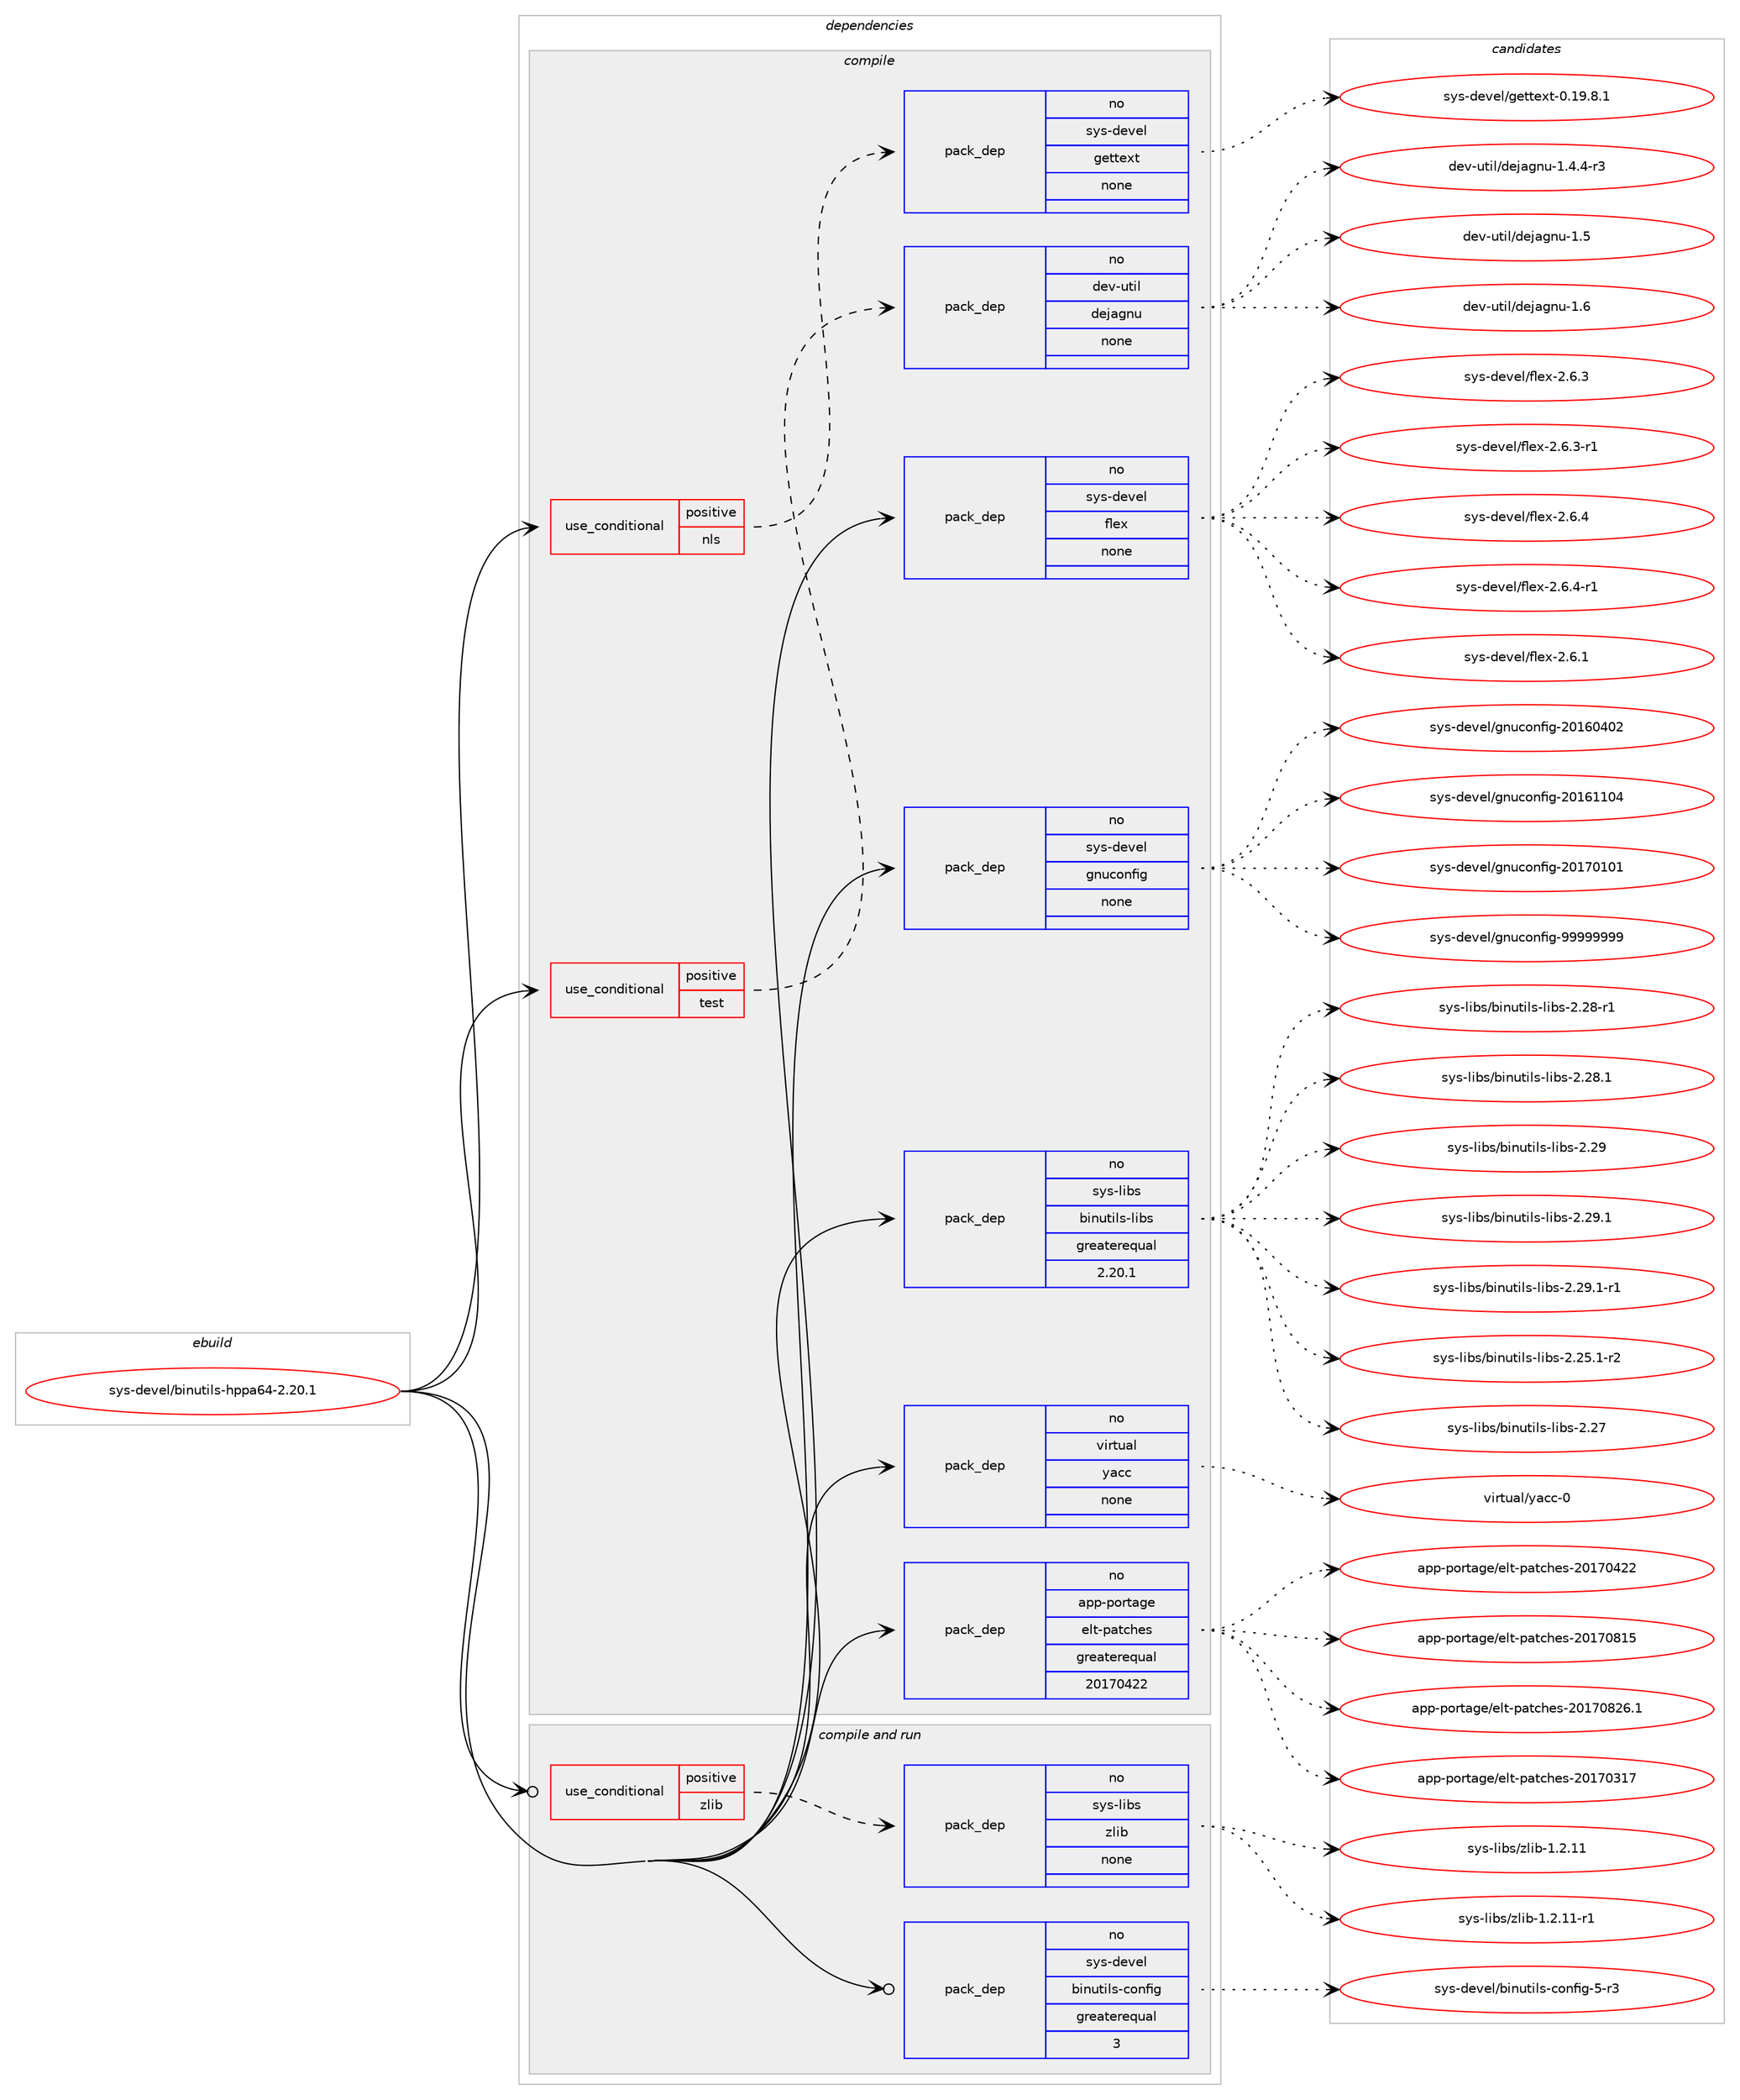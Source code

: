 digraph prolog {

# *************
# Graph options
# *************

newrank=true;
concentrate=true;
compound=true;
graph [rankdir=LR,fontname=Helvetica,fontsize=10,ranksep=1.5];#, ranksep=2.5, nodesep=0.2];
edge  [arrowhead=vee];
node  [fontname=Helvetica,fontsize=10];

# **********
# The ebuild
# **********

subgraph cluster_leftcol {
color=gray;
rank=same;
label=<<i>ebuild</i>>;
id [label="sys-devel/binutils-hppa64-2.20.1", color=red, width=4, href="../sys-devel/binutils-hppa64-2.20.1.svg"];
}

# ****************
# The dependencies
# ****************

subgraph cluster_midcol {
color=gray;
label=<<i>dependencies</i>>;
subgraph cluster_compile {
fillcolor="#eeeeee";
style=filled;
label=<<i>compile</i>>;
subgraph cond115836 {
dependency483266 [label=<<TABLE BORDER="0" CELLBORDER="1" CELLSPACING="0" CELLPADDING="4"><TR><TD ROWSPAN="3" CELLPADDING="10">use_conditional</TD></TR><TR><TD>positive</TD></TR><TR><TD>nls</TD></TR></TABLE>>, shape=none, color=red];
subgraph pack359001 {
dependency483267 [label=<<TABLE BORDER="0" CELLBORDER="1" CELLSPACING="0" CELLPADDING="4" WIDTH="220"><TR><TD ROWSPAN="6" CELLPADDING="30">pack_dep</TD></TR><TR><TD WIDTH="110">no</TD></TR><TR><TD>sys-devel</TD></TR><TR><TD>gettext</TD></TR><TR><TD>none</TD></TR><TR><TD></TD></TR></TABLE>>, shape=none, color=blue];
}
dependency483266:e -> dependency483267:w [weight=20,style="dashed",arrowhead="vee"];
}
id:e -> dependency483266:w [weight=20,style="solid",arrowhead="vee"];
subgraph cond115837 {
dependency483268 [label=<<TABLE BORDER="0" CELLBORDER="1" CELLSPACING="0" CELLPADDING="4"><TR><TD ROWSPAN="3" CELLPADDING="10">use_conditional</TD></TR><TR><TD>positive</TD></TR><TR><TD>test</TD></TR></TABLE>>, shape=none, color=red];
subgraph pack359002 {
dependency483269 [label=<<TABLE BORDER="0" CELLBORDER="1" CELLSPACING="0" CELLPADDING="4" WIDTH="220"><TR><TD ROWSPAN="6" CELLPADDING="30">pack_dep</TD></TR><TR><TD WIDTH="110">no</TD></TR><TR><TD>dev-util</TD></TR><TR><TD>dejagnu</TD></TR><TR><TD>none</TD></TR><TR><TD></TD></TR></TABLE>>, shape=none, color=blue];
}
dependency483268:e -> dependency483269:w [weight=20,style="dashed",arrowhead="vee"];
}
id:e -> dependency483268:w [weight=20,style="solid",arrowhead="vee"];
subgraph pack359003 {
dependency483270 [label=<<TABLE BORDER="0" CELLBORDER="1" CELLSPACING="0" CELLPADDING="4" WIDTH="220"><TR><TD ROWSPAN="6" CELLPADDING="30">pack_dep</TD></TR><TR><TD WIDTH="110">no</TD></TR><TR><TD>app-portage</TD></TR><TR><TD>elt-patches</TD></TR><TR><TD>greaterequal</TD></TR><TR><TD>20170422</TD></TR></TABLE>>, shape=none, color=blue];
}
id:e -> dependency483270:w [weight=20,style="solid",arrowhead="vee"];
subgraph pack359004 {
dependency483271 [label=<<TABLE BORDER="0" CELLBORDER="1" CELLSPACING="0" CELLPADDING="4" WIDTH="220"><TR><TD ROWSPAN="6" CELLPADDING="30">pack_dep</TD></TR><TR><TD WIDTH="110">no</TD></TR><TR><TD>sys-devel</TD></TR><TR><TD>flex</TD></TR><TR><TD>none</TD></TR><TR><TD></TD></TR></TABLE>>, shape=none, color=blue];
}
id:e -> dependency483271:w [weight=20,style="solid",arrowhead="vee"];
subgraph pack359005 {
dependency483272 [label=<<TABLE BORDER="0" CELLBORDER="1" CELLSPACING="0" CELLPADDING="4" WIDTH="220"><TR><TD ROWSPAN="6" CELLPADDING="30">pack_dep</TD></TR><TR><TD WIDTH="110">no</TD></TR><TR><TD>sys-devel</TD></TR><TR><TD>gnuconfig</TD></TR><TR><TD>none</TD></TR><TR><TD></TD></TR></TABLE>>, shape=none, color=blue];
}
id:e -> dependency483272:w [weight=20,style="solid",arrowhead="vee"];
subgraph pack359006 {
dependency483273 [label=<<TABLE BORDER="0" CELLBORDER="1" CELLSPACING="0" CELLPADDING="4" WIDTH="220"><TR><TD ROWSPAN="6" CELLPADDING="30">pack_dep</TD></TR><TR><TD WIDTH="110">no</TD></TR><TR><TD>sys-libs</TD></TR><TR><TD>binutils-libs</TD></TR><TR><TD>greaterequal</TD></TR><TR><TD>2.20.1</TD></TR></TABLE>>, shape=none, color=blue];
}
id:e -> dependency483273:w [weight=20,style="solid",arrowhead="vee"];
subgraph pack359007 {
dependency483274 [label=<<TABLE BORDER="0" CELLBORDER="1" CELLSPACING="0" CELLPADDING="4" WIDTH="220"><TR><TD ROWSPAN="6" CELLPADDING="30">pack_dep</TD></TR><TR><TD WIDTH="110">no</TD></TR><TR><TD>virtual</TD></TR><TR><TD>yacc</TD></TR><TR><TD>none</TD></TR><TR><TD></TD></TR></TABLE>>, shape=none, color=blue];
}
id:e -> dependency483274:w [weight=20,style="solid",arrowhead="vee"];
}
subgraph cluster_compileandrun {
fillcolor="#eeeeee";
style=filled;
label=<<i>compile and run</i>>;
subgraph cond115838 {
dependency483275 [label=<<TABLE BORDER="0" CELLBORDER="1" CELLSPACING="0" CELLPADDING="4"><TR><TD ROWSPAN="3" CELLPADDING="10">use_conditional</TD></TR><TR><TD>positive</TD></TR><TR><TD>zlib</TD></TR></TABLE>>, shape=none, color=red];
subgraph pack359008 {
dependency483276 [label=<<TABLE BORDER="0" CELLBORDER="1" CELLSPACING="0" CELLPADDING="4" WIDTH="220"><TR><TD ROWSPAN="6" CELLPADDING="30">pack_dep</TD></TR><TR><TD WIDTH="110">no</TD></TR><TR><TD>sys-libs</TD></TR><TR><TD>zlib</TD></TR><TR><TD>none</TD></TR><TR><TD></TD></TR></TABLE>>, shape=none, color=blue];
}
dependency483275:e -> dependency483276:w [weight=20,style="dashed",arrowhead="vee"];
}
id:e -> dependency483275:w [weight=20,style="solid",arrowhead="odotvee"];
subgraph pack359009 {
dependency483277 [label=<<TABLE BORDER="0" CELLBORDER="1" CELLSPACING="0" CELLPADDING="4" WIDTH="220"><TR><TD ROWSPAN="6" CELLPADDING="30">pack_dep</TD></TR><TR><TD WIDTH="110">no</TD></TR><TR><TD>sys-devel</TD></TR><TR><TD>binutils-config</TD></TR><TR><TD>greaterequal</TD></TR><TR><TD>3</TD></TR></TABLE>>, shape=none, color=blue];
}
id:e -> dependency483277:w [weight=20,style="solid",arrowhead="odotvee"];
}
subgraph cluster_run {
fillcolor="#eeeeee";
style=filled;
label=<<i>run</i>>;
}
}

# **************
# The candidates
# **************

subgraph cluster_choices {
rank=same;
color=gray;
label=<<i>candidates</i>>;

subgraph choice359001 {
color=black;
nodesep=1;
choice1151211154510010111810110847103101116116101120116454846495746564649 [label="sys-devel/gettext-0.19.8.1", color=red, width=4,href="../sys-devel/gettext-0.19.8.1.svg"];
dependency483267:e -> choice1151211154510010111810110847103101116116101120116454846495746564649:w [style=dotted,weight="100"];
}
subgraph choice359002 {
color=black;
nodesep=1;
choice1001011184511711610510847100101106971031101174549465246524511451 [label="dev-util/dejagnu-1.4.4-r3", color=red, width=4,href="../dev-util/dejagnu-1.4.4-r3.svg"];
choice10010111845117116105108471001011069710311011745494653 [label="dev-util/dejagnu-1.5", color=red, width=4,href="../dev-util/dejagnu-1.5.svg"];
choice10010111845117116105108471001011069710311011745494654 [label="dev-util/dejagnu-1.6", color=red, width=4,href="../dev-util/dejagnu-1.6.svg"];
dependency483269:e -> choice1001011184511711610510847100101106971031101174549465246524511451:w [style=dotted,weight="100"];
dependency483269:e -> choice10010111845117116105108471001011069710311011745494653:w [style=dotted,weight="100"];
dependency483269:e -> choice10010111845117116105108471001011069710311011745494654:w [style=dotted,weight="100"];
}
subgraph choice359003 {
color=black;
nodesep=1;
choice97112112451121111141169710310147101108116451129711699104101115455048495548514955 [label="app-portage/elt-patches-20170317", color=red, width=4,href="../app-portage/elt-patches-20170317.svg"];
choice97112112451121111141169710310147101108116451129711699104101115455048495548525050 [label="app-portage/elt-patches-20170422", color=red, width=4,href="../app-portage/elt-patches-20170422.svg"];
choice97112112451121111141169710310147101108116451129711699104101115455048495548564953 [label="app-portage/elt-patches-20170815", color=red, width=4,href="../app-portage/elt-patches-20170815.svg"];
choice971121124511211111411697103101471011081164511297116991041011154550484955485650544649 [label="app-portage/elt-patches-20170826.1", color=red, width=4,href="../app-portage/elt-patches-20170826.1.svg"];
dependency483270:e -> choice97112112451121111141169710310147101108116451129711699104101115455048495548514955:w [style=dotted,weight="100"];
dependency483270:e -> choice97112112451121111141169710310147101108116451129711699104101115455048495548525050:w [style=dotted,weight="100"];
dependency483270:e -> choice97112112451121111141169710310147101108116451129711699104101115455048495548564953:w [style=dotted,weight="100"];
dependency483270:e -> choice971121124511211111411697103101471011081164511297116991041011154550484955485650544649:w [style=dotted,weight="100"];
}
subgraph choice359004 {
color=black;
nodesep=1;
choice1151211154510010111810110847102108101120455046544649 [label="sys-devel/flex-2.6.1", color=red, width=4,href="../sys-devel/flex-2.6.1.svg"];
choice1151211154510010111810110847102108101120455046544651 [label="sys-devel/flex-2.6.3", color=red, width=4,href="../sys-devel/flex-2.6.3.svg"];
choice11512111545100101118101108471021081011204550465446514511449 [label="sys-devel/flex-2.6.3-r1", color=red, width=4,href="../sys-devel/flex-2.6.3-r1.svg"];
choice1151211154510010111810110847102108101120455046544652 [label="sys-devel/flex-2.6.4", color=red, width=4,href="../sys-devel/flex-2.6.4.svg"];
choice11512111545100101118101108471021081011204550465446524511449 [label="sys-devel/flex-2.6.4-r1", color=red, width=4,href="../sys-devel/flex-2.6.4-r1.svg"];
dependency483271:e -> choice1151211154510010111810110847102108101120455046544649:w [style=dotted,weight="100"];
dependency483271:e -> choice1151211154510010111810110847102108101120455046544651:w [style=dotted,weight="100"];
dependency483271:e -> choice11512111545100101118101108471021081011204550465446514511449:w [style=dotted,weight="100"];
dependency483271:e -> choice1151211154510010111810110847102108101120455046544652:w [style=dotted,weight="100"];
dependency483271:e -> choice11512111545100101118101108471021081011204550465446524511449:w [style=dotted,weight="100"];
}
subgraph choice359005 {
color=black;
nodesep=1;
choice115121115451001011181011084710311011799111110102105103455048495448524850 [label="sys-devel/gnuconfig-20160402", color=red, width=4,href="../sys-devel/gnuconfig-20160402.svg"];
choice115121115451001011181011084710311011799111110102105103455048495449494852 [label="sys-devel/gnuconfig-20161104", color=red, width=4,href="../sys-devel/gnuconfig-20161104.svg"];
choice115121115451001011181011084710311011799111110102105103455048495548494849 [label="sys-devel/gnuconfig-20170101", color=red, width=4,href="../sys-devel/gnuconfig-20170101.svg"];
choice115121115451001011181011084710311011799111110102105103455757575757575757 [label="sys-devel/gnuconfig-99999999", color=red, width=4,href="../sys-devel/gnuconfig-99999999.svg"];
dependency483272:e -> choice115121115451001011181011084710311011799111110102105103455048495448524850:w [style=dotted,weight="100"];
dependency483272:e -> choice115121115451001011181011084710311011799111110102105103455048495449494852:w [style=dotted,weight="100"];
dependency483272:e -> choice115121115451001011181011084710311011799111110102105103455048495548494849:w [style=dotted,weight="100"];
dependency483272:e -> choice115121115451001011181011084710311011799111110102105103455757575757575757:w [style=dotted,weight="100"];
}
subgraph choice359006 {
color=black;
nodesep=1;
choice115121115451081059811547981051101171161051081154510810598115455046505346494511450 [label="sys-libs/binutils-libs-2.25.1-r2", color=red, width=4,href="../sys-libs/binutils-libs-2.25.1-r2.svg"];
choice1151211154510810598115479810511011711610510811545108105981154550465055 [label="sys-libs/binutils-libs-2.27", color=red, width=4,href="../sys-libs/binutils-libs-2.27.svg"];
choice11512111545108105981154798105110117116105108115451081059811545504650564511449 [label="sys-libs/binutils-libs-2.28-r1", color=red, width=4,href="../sys-libs/binutils-libs-2.28-r1.svg"];
choice11512111545108105981154798105110117116105108115451081059811545504650564649 [label="sys-libs/binutils-libs-2.28.1", color=red, width=4,href="../sys-libs/binutils-libs-2.28.1.svg"];
choice1151211154510810598115479810511011711610510811545108105981154550465057 [label="sys-libs/binutils-libs-2.29", color=red, width=4,href="../sys-libs/binutils-libs-2.29.svg"];
choice11512111545108105981154798105110117116105108115451081059811545504650574649 [label="sys-libs/binutils-libs-2.29.1", color=red, width=4,href="../sys-libs/binutils-libs-2.29.1.svg"];
choice115121115451081059811547981051101171161051081154510810598115455046505746494511449 [label="sys-libs/binutils-libs-2.29.1-r1", color=red, width=4,href="../sys-libs/binutils-libs-2.29.1-r1.svg"];
dependency483273:e -> choice115121115451081059811547981051101171161051081154510810598115455046505346494511450:w [style=dotted,weight="100"];
dependency483273:e -> choice1151211154510810598115479810511011711610510811545108105981154550465055:w [style=dotted,weight="100"];
dependency483273:e -> choice11512111545108105981154798105110117116105108115451081059811545504650564511449:w [style=dotted,weight="100"];
dependency483273:e -> choice11512111545108105981154798105110117116105108115451081059811545504650564649:w [style=dotted,weight="100"];
dependency483273:e -> choice1151211154510810598115479810511011711610510811545108105981154550465057:w [style=dotted,weight="100"];
dependency483273:e -> choice11512111545108105981154798105110117116105108115451081059811545504650574649:w [style=dotted,weight="100"];
dependency483273:e -> choice115121115451081059811547981051101171161051081154510810598115455046505746494511449:w [style=dotted,weight="100"];
}
subgraph choice359007 {
color=black;
nodesep=1;
choice11810511411611797108471219799994548 [label="virtual/yacc-0", color=red, width=4,href="../virtual/yacc-0.svg"];
dependency483274:e -> choice11810511411611797108471219799994548:w [style=dotted,weight="100"];
}
subgraph choice359008 {
color=black;
nodesep=1;
choice1151211154510810598115471221081059845494650464949 [label="sys-libs/zlib-1.2.11", color=red, width=4,href="../sys-libs/zlib-1.2.11.svg"];
choice11512111545108105981154712210810598454946504649494511449 [label="sys-libs/zlib-1.2.11-r1", color=red, width=4,href="../sys-libs/zlib-1.2.11-r1.svg"];
dependency483276:e -> choice1151211154510810598115471221081059845494650464949:w [style=dotted,weight="100"];
dependency483276:e -> choice11512111545108105981154712210810598454946504649494511449:w [style=dotted,weight="100"];
}
subgraph choice359009 {
color=black;
nodesep=1;
choice115121115451001011181011084798105110117116105108115459911111010210510345534511451 [label="sys-devel/binutils-config-5-r3", color=red, width=4,href="../sys-devel/binutils-config-5-r3.svg"];
dependency483277:e -> choice115121115451001011181011084798105110117116105108115459911111010210510345534511451:w [style=dotted,weight="100"];
}
}

}
